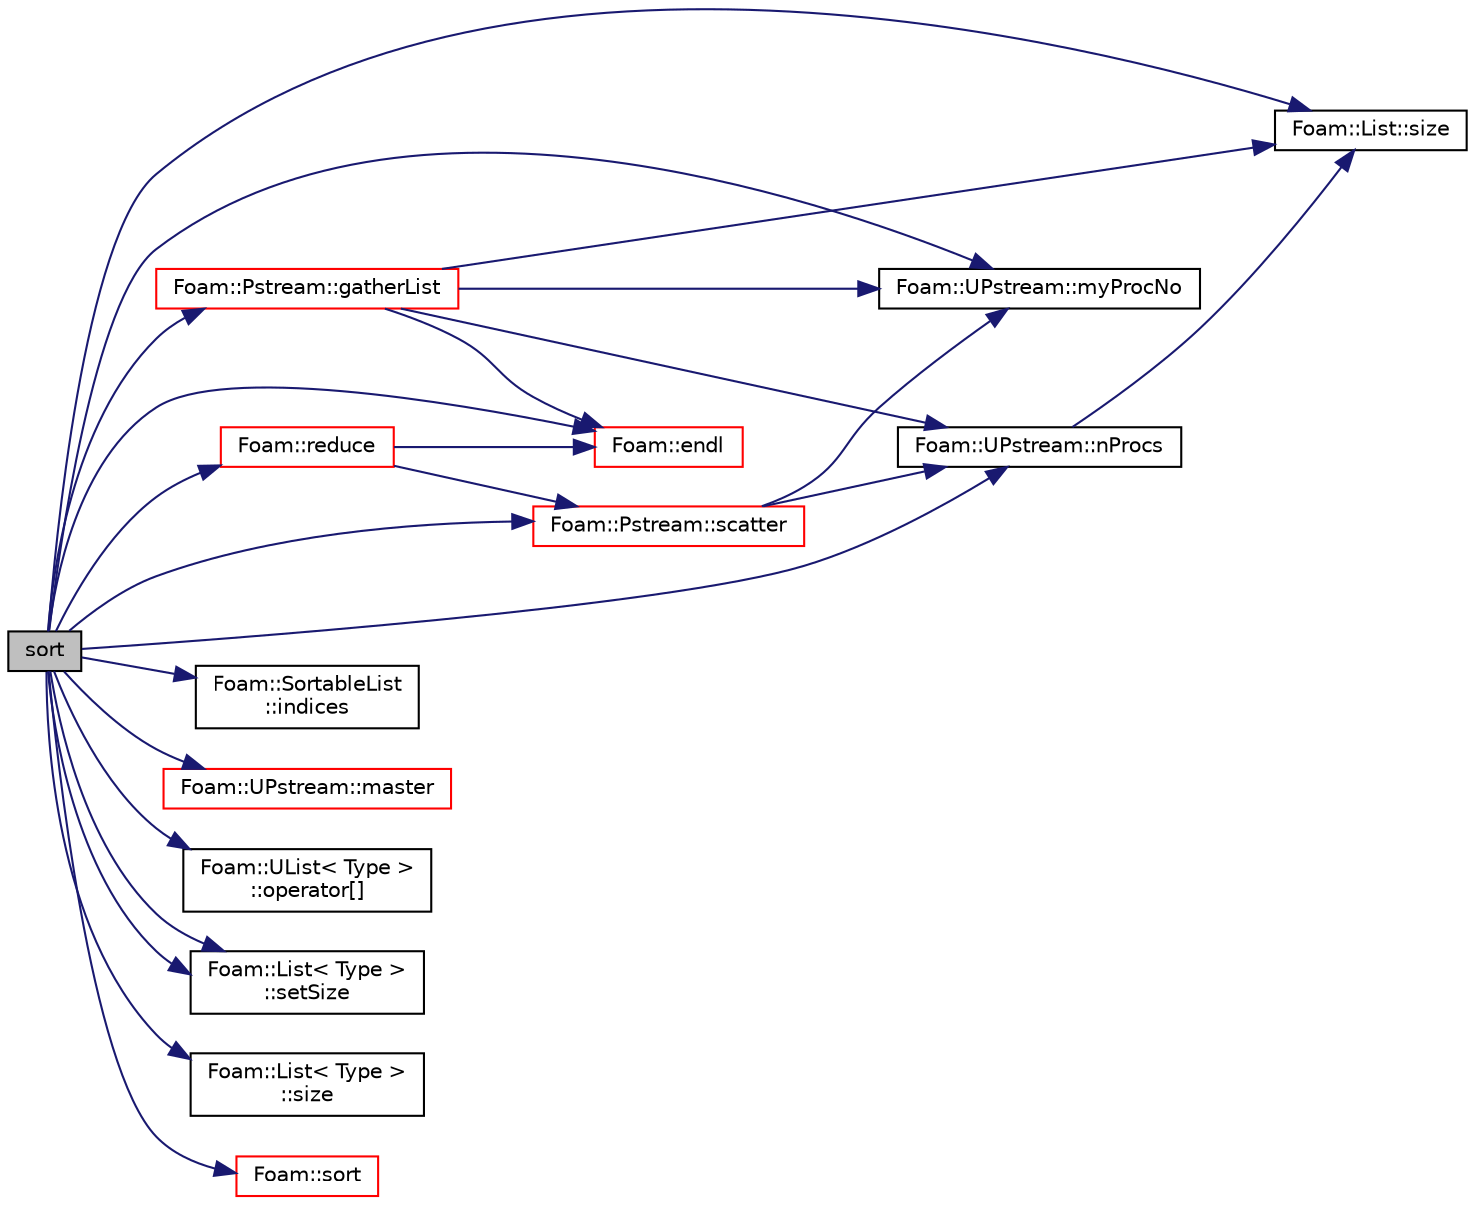 digraph "sort"
{
  bgcolor="transparent";
  edge [fontname="Helvetica",fontsize="10",labelfontname="Helvetica",labelfontsize="10"];
  node [fontname="Helvetica",fontsize="10",shape=record];
  rankdir="LR";
  Node72 [label="sort",height=0.2,width=0.4,color="black", fillcolor="grey75", style="filled", fontcolor="black"];
  Node72 -> Node73 [color="midnightblue",fontsize="10",style="solid",fontname="Helvetica"];
  Node73 [label="Foam::endl",height=0.2,width=0.4,color="red",URL="$a21851.html#a2db8fe02a0d3909e9351bb4275b23ce4",tooltip="Add newline and flush stream. "];
  Node72 -> Node75 [color="midnightblue",fontsize="10",style="solid",fontname="Helvetica"];
  Node75 [label="Foam::Pstream::gatherList",height=0.2,width=0.4,color="red",URL="$a27357.html#afbdf64fb42cd760690d51a9a321792d9",tooltip="Gather data but keep individual values separate. "];
  Node75 -> Node77 [color="midnightblue",fontsize="10",style="solid",fontname="Helvetica"];
  Node77 [label="Foam::UPstream::nProcs",height=0.2,width=0.4,color="black",URL="$a27377.html#aada0e04d8127eda8ee95be0772754a4f",tooltip="Number of processes in parallel run. "];
  Node77 -> Node78 [color="midnightblue",fontsize="10",style="solid",fontname="Helvetica"];
  Node78 [label="Foam::List::size",height=0.2,width=0.4,color="black",URL="$a26833.html#a8a5f6fa29bd4b500caf186f60245b384",tooltip="Override size to be inconsistent with allocated storage. "];
  Node75 -> Node78 [color="midnightblue",fontsize="10",style="solid",fontname="Helvetica"];
  Node75 -> Node121 [color="midnightblue",fontsize="10",style="solid",fontname="Helvetica"];
  Node121 [label="Foam::UPstream::myProcNo",height=0.2,width=0.4,color="black",URL="$a27377.html#afc74d89573de32a3032c916f8cdd1733",tooltip="Number of this process (starting from masterNo() = 0) "];
  Node75 -> Node73 [color="midnightblue",fontsize="10",style="solid",fontname="Helvetica"];
  Node72 -> Node129 [color="midnightblue",fontsize="10",style="solid",fontname="Helvetica"];
  Node129 [label="Foam::SortableList\l::indices",height=0.2,width=0.4,color="black",URL="$a27033.html#a28bce53bb8731da2b5f7a7cfb9ae2167",tooltip="Return the list of sorted indices. Updated every sort. "];
  Node72 -> Node130 [color="midnightblue",fontsize="10",style="solid",fontname="Helvetica"];
  Node130 [label="Foam::UPstream::master",height=0.2,width=0.4,color="red",URL="$a27377.html#a36af549940a0aae3733774649594489f",tooltip="Am I the master process. "];
  Node72 -> Node121 [color="midnightblue",fontsize="10",style="solid",fontname="Helvetica"];
  Node72 -> Node77 [color="midnightblue",fontsize="10",style="solid",fontname="Helvetica"];
  Node72 -> Node132 [color="midnightblue",fontsize="10",style="solid",fontname="Helvetica"];
  Node132 [label="Foam::UList\< Type \>\l::operator[]",height=0.2,width=0.4,color="black",URL="$a26837.html#a851e28f7788bbc82f5a4aa9f0efdefe4",tooltip="Return element of UList. "];
  Node72 -> Node133 [color="midnightblue",fontsize="10",style="solid",fontname="Helvetica"];
  Node133 [label="Foam::reduce",height=0.2,width=0.4,color="red",URL="$a21851.html#a7ffd6af4acc2eb9ba72ee296b5ecda23"];
  Node133 -> Node73 [color="midnightblue",fontsize="10",style="solid",fontname="Helvetica"];
  Node133 -> Node135 [color="midnightblue",fontsize="10",style="solid",fontname="Helvetica"];
  Node135 [label="Foam::Pstream::scatter",height=0.2,width=0.4,color="red",URL="$a27357.html#a00bc7d5a0b660cfa53523561af48def2",tooltip="Scatter data. Distribute without modification. Reverse of gather. "];
  Node135 -> Node77 [color="midnightblue",fontsize="10",style="solid",fontname="Helvetica"];
  Node135 -> Node121 [color="midnightblue",fontsize="10",style="solid",fontname="Helvetica"];
  Node72 -> Node135 [color="midnightblue",fontsize="10",style="solid",fontname="Helvetica"];
  Node72 -> Node136 [color="midnightblue",fontsize="10",style="solid",fontname="Helvetica"];
  Node136 [label="Foam::List\< Type \>\l::setSize",height=0.2,width=0.4,color="black",URL="$a26833.html#aedb985ffeaf1bdbfeccc2a8730405703",tooltip="Reset size of List. "];
  Node72 -> Node136 [color="midnightblue",fontsize="10",style="solid",fontname="Helvetica"];
  Node72 -> Node78 [color="midnightblue",fontsize="10",style="solid",fontname="Helvetica"];
  Node72 -> Node137 [color="midnightblue",fontsize="10",style="solid",fontname="Helvetica"];
  Node137 [label="Foam::List\< Type \>\l::size",height=0.2,width=0.4,color="black",URL="$a26833.html#a47b3bf30da1eb3ab8076b5fbe00e0494",tooltip="Return the number of elements in the UList. "];
  Node72 -> Node138 [color="midnightblue",fontsize="10",style="solid",fontname="Helvetica"];
  Node138 [label="Foam::sort",height=0.2,width=0.4,color="red",URL="$a21851.html#a8040176c5570405aa954090217c37fbe"];
}
